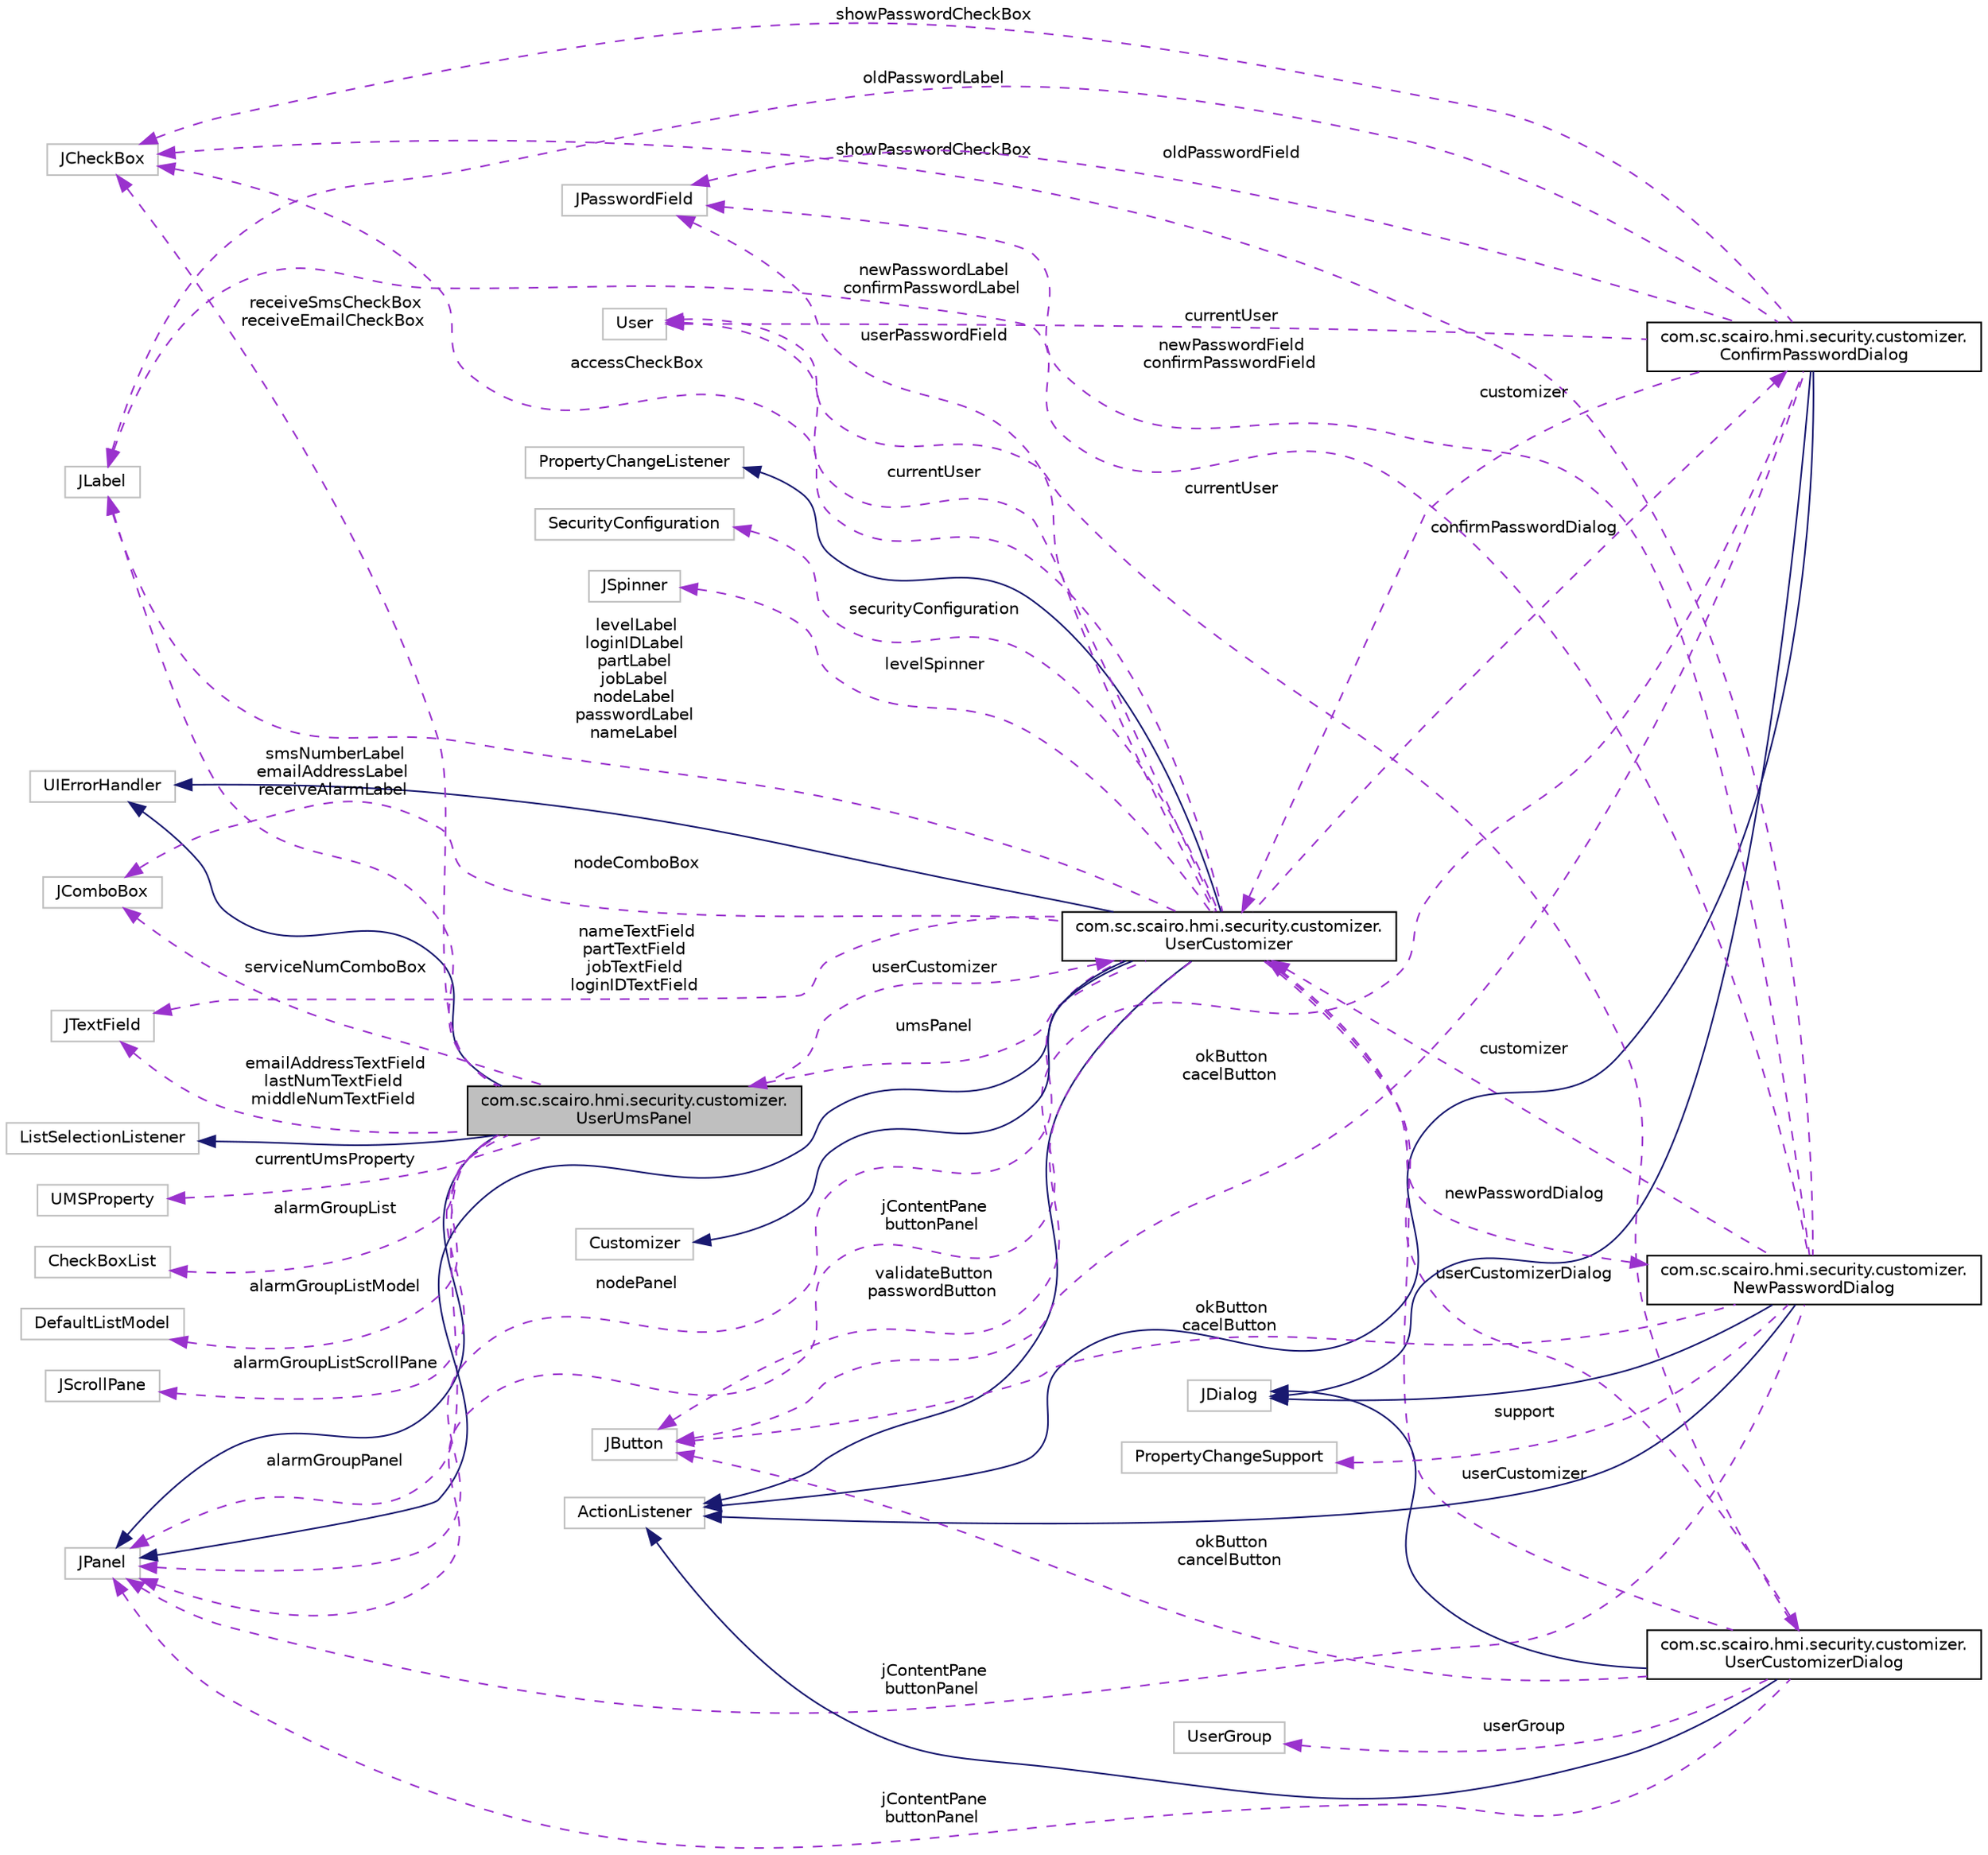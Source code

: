 digraph "com.sc.scairo.hmi.security.customizer.UserUmsPanel"
{
 // LATEX_PDF_SIZE
  edge [fontname="Helvetica",fontsize="10",labelfontname="Helvetica",labelfontsize="10"];
  node [fontname="Helvetica",fontsize="10",shape=record];
  rankdir="LR";
  Node1 [label="com.sc.scairo.hmi.security.customizer.\lUserUmsPanel",height=0.2,width=0.4,color="black", fillcolor="grey75", style="filled", fontcolor="black",tooltip=" "];
  Node2 -> Node1 [dir="back",color="midnightblue",fontsize="10",style="solid",fontname="Helvetica"];
  Node2 [label="JPanel",height=0.2,width=0.4,color="grey75", fillcolor="white", style="filled",tooltip=" "];
  Node3 -> Node1 [dir="back",color="midnightblue",fontsize="10",style="solid",fontname="Helvetica"];
  Node3 [label="ListSelectionListener",height=0.2,width=0.4,color="grey75", fillcolor="white", style="filled",tooltip=" "];
  Node4 -> Node1 [dir="back",color="midnightblue",fontsize="10",style="solid",fontname="Helvetica"];
  Node4 [label="UIErrorHandler",height=0.2,width=0.4,color="grey75", fillcolor="white", style="filled",tooltip=" "];
  Node5 -> Node1 [dir="back",color="darkorchid3",fontsize="10",style="dashed",label=" receiveSmsCheckBox\nreceiveEmailCheckBox" ,fontname="Helvetica"];
  Node5 [label="JCheckBox",height=0.2,width=0.4,color="grey75", fillcolor="white", style="filled",tooltip=" "];
  Node6 -> Node1 [dir="back",color="darkorchid3",fontsize="10",style="dashed",label=" emailAddressTextField\nlastNumTextField\nmiddleNumTextField" ,fontname="Helvetica"];
  Node6 [label="JTextField",height=0.2,width=0.4,color="grey75", fillcolor="white", style="filled",tooltip=" "];
  Node7 -> Node1 [dir="back",color="darkorchid3",fontsize="10",style="dashed",label=" currentUmsProperty" ,fontname="Helvetica"];
  Node7 [label="UMSProperty",height=0.2,width=0.4,color="grey75", fillcolor="white", style="filled",tooltip=" "];
  Node8 -> Node1 [dir="back",color="darkorchid3",fontsize="10",style="dashed",label=" alarmGroupList" ,fontname="Helvetica"];
  Node8 [label="CheckBoxList",height=0.2,width=0.4,color="grey75", fillcolor="white", style="filled",tooltip=" "];
  Node9 -> Node1 [dir="back",color="darkorchid3",fontsize="10",style="dashed",label=" alarmGroupListModel" ,fontname="Helvetica"];
  Node9 [label="DefaultListModel",height=0.2,width=0.4,color="grey75", fillcolor="white", style="filled",tooltip=" "];
  Node10 -> Node1 [dir="back",color="darkorchid3",fontsize="10",style="dashed",label=" userCustomizer" ,fontname="Helvetica"];
  Node10 [label="com.sc.scairo.hmi.security.customizer.\lUserCustomizer",height=0.2,width=0.4,color="black", fillcolor="white", style="filled",URL="$classcom_1_1sc_1_1scairo_1_1hmi_1_1security_1_1customizer_1_1_user_customizer.html",tooltip=" "];
  Node2 -> Node10 [dir="back",color="midnightblue",fontsize="10",style="solid",fontname="Helvetica"];
  Node11 -> Node10 [dir="back",color="midnightblue",fontsize="10",style="solid",fontname="Helvetica"];
  Node11 [label="Customizer",height=0.2,width=0.4,color="grey75", fillcolor="white", style="filled",tooltip=" "];
  Node12 -> Node10 [dir="back",color="midnightblue",fontsize="10",style="solid",fontname="Helvetica"];
  Node12 [label="ActionListener",height=0.2,width=0.4,color="grey75", fillcolor="white", style="filled",tooltip=" "];
  Node4 -> Node10 [dir="back",color="midnightblue",fontsize="10",style="solid",fontname="Helvetica"];
  Node13 -> Node10 [dir="back",color="midnightblue",fontsize="10",style="solid",fontname="Helvetica"];
  Node13 [label="PropertyChangeListener",height=0.2,width=0.4,color="grey75", fillcolor="white", style="filled",tooltip=" "];
  Node14 -> Node10 [dir="back",color="darkorchid3",fontsize="10",style="dashed",label=" userCustomizerDialog" ,fontname="Helvetica"];
  Node14 [label="com.sc.scairo.hmi.security.customizer.\lUserCustomizerDialog",height=0.2,width=0.4,color="black", fillcolor="white", style="filled",URL="$classcom_1_1sc_1_1scairo_1_1hmi_1_1security_1_1customizer_1_1_user_customizer_dialog.html",tooltip=" "];
  Node15 -> Node14 [dir="back",color="midnightblue",fontsize="10",style="solid",fontname="Helvetica"];
  Node15 [label="JDialog",height=0.2,width=0.4,color="grey75", fillcolor="white", style="filled",tooltip=" "];
  Node12 -> Node14 [dir="back",color="midnightblue",fontsize="10",style="solid",fontname="Helvetica"];
  Node16 -> Node14 [dir="back",color="darkorchid3",fontsize="10",style="dashed",label=" okButton\ncancelButton" ,fontname="Helvetica"];
  Node16 [label="JButton",height=0.2,width=0.4,color="grey75", fillcolor="white", style="filled",tooltip=" "];
  Node17 -> Node14 [dir="back",color="darkorchid3",fontsize="10",style="dashed",label=" userGroup" ,fontname="Helvetica"];
  Node17 [label="UserGroup",height=0.2,width=0.4,color="grey75", fillcolor="white", style="filled",tooltip=" "];
  Node10 -> Node14 [dir="back",color="darkorchid3",fontsize="10",style="dashed",label=" userCustomizer" ,fontname="Helvetica"];
  Node18 -> Node14 [dir="back",color="darkorchid3",fontsize="10",style="dashed",label=" currentUser" ,fontname="Helvetica"];
  Node18 [label="User",height=0.2,width=0.4,color="grey75", fillcolor="white", style="filled",tooltip=" "];
  Node2 -> Node14 [dir="back",color="darkorchid3",fontsize="10",style="dashed",label=" jContentPane\nbuttonPanel" ,fontname="Helvetica"];
  Node16 -> Node10 [dir="back",color="darkorchid3",fontsize="10",style="dashed",label=" validateButton\npasswordButton" ,fontname="Helvetica"];
  Node5 -> Node10 [dir="back",color="darkorchid3",fontsize="10",style="dashed",label=" accessCheckBox" ,fontname="Helvetica"];
  Node19 -> Node10 [dir="back",color="darkorchid3",fontsize="10",style="dashed",label=" securityConfiguration" ,fontname="Helvetica"];
  Node19 [label="SecurityConfiguration",height=0.2,width=0.4,color="grey75", fillcolor="white", style="filled",tooltip=" "];
  Node6 -> Node10 [dir="back",color="darkorchid3",fontsize="10",style="dashed",label=" nameTextField\npartTextField\njobTextField\nloginIDTextField" ,fontname="Helvetica"];
  Node20 -> Node10 [dir="back",color="darkorchid3",fontsize="10",style="dashed",label=" levelSpinner" ,fontname="Helvetica"];
  Node20 [label="JSpinner",height=0.2,width=0.4,color="grey75", fillcolor="white", style="filled",tooltip=" "];
  Node21 -> Node10 [dir="back",color="darkorchid3",fontsize="10",style="dashed",label=" userPasswordField" ,fontname="Helvetica"];
  Node21 [label="JPasswordField",height=0.2,width=0.4,color="grey75", fillcolor="white", style="filled",tooltip=" "];
  Node22 -> Node10 [dir="back",color="darkorchid3",fontsize="10",style="dashed",label=" confirmPasswordDialog" ,fontname="Helvetica"];
  Node22 [label="com.sc.scairo.hmi.security.customizer.\lConfirmPasswordDialog",height=0.2,width=0.4,color="black", fillcolor="white", style="filled",URL="$classcom_1_1sc_1_1scairo_1_1hmi_1_1security_1_1customizer_1_1_confirm_password_dialog.html",tooltip=" "];
  Node15 -> Node22 [dir="back",color="midnightblue",fontsize="10",style="solid",fontname="Helvetica"];
  Node12 -> Node22 [dir="back",color="midnightblue",fontsize="10",style="solid",fontname="Helvetica"];
  Node16 -> Node22 [dir="back",color="darkorchid3",fontsize="10",style="dashed",label=" okButton\ncacelButton" ,fontname="Helvetica"];
  Node5 -> Node22 [dir="back",color="darkorchid3",fontsize="10",style="dashed",label=" showPasswordCheckBox" ,fontname="Helvetica"];
  Node10 -> Node22 [dir="back",color="darkorchid3",fontsize="10",style="dashed",label=" customizer" ,fontname="Helvetica"];
  Node21 -> Node22 [dir="back",color="darkorchid3",fontsize="10",style="dashed",label=" oldPasswordField" ,fontname="Helvetica"];
  Node18 -> Node22 [dir="back",color="darkorchid3",fontsize="10",style="dashed",label=" currentUser" ,fontname="Helvetica"];
  Node23 -> Node22 [dir="back",color="darkorchid3",fontsize="10",style="dashed",label=" oldPasswordLabel" ,fontname="Helvetica"];
  Node23 [label="JLabel",height=0.2,width=0.4,color="grey75", fillcolor="white", style="filled",tooltip=" "];
  Node2 -> Node22 [dir="back",color="darkorchid3",fontsize="10",style="dashed",label=" jContentPane\nbuttonPanel" ,fontname="Helvetica"];
  Node1 -> Node10 [dir="back",color="darkorchid3",fontsize="10",style="dashed",label=" umsPanel" ,fontname="Helvetica"];
  Node24 -> Node10 [dir="back",color="darkorchid3",fontsize="10",style="dashed",label=" nodeComboBox" ,fontname="Helvetica"];
  Node24 [label="JComboBox",height=0.2,width=0.4,color="grey75", fillcolor="white", style="filled",tooltip=" "];
  Node18 -> Node10 [dir="back",color="darkorchid3",fontsize="10",style="dashed",label=" currentUser" ,fontname="Helvetica"];
  Node23 -> Node10 [dir="back",color="darkorchid3",fontsize="10",style="dashed",label=" levelLabel\nloginIDLabel\npartLabel\njobLabel\nnodeLabel\npasswordLabel\nnameLabel" ,fontname="Helvetica"];
  Node2 -> Node10 [dir="back",color="darkorchid3",fontsize="10",style="dashed",label=" nodePanel" ,fontname="Helvetica"];
  Node25 -> Node10 [dir="back",color="darkorchid3",fontsize="10",style="dashed",label=" newPasswordDialog" ,fontname="Helvetica"];
  Node25 [label="com.sc.scairo.hmi.security.customizer.\lNewPasswordDialog",height=0.2,width=0.4,color="black", fillcolor="white", style="filled",URL="$classcom_1_1sc_1_1scairo_1_1hmi_1_1security_1_1customizer_1_1_new_password_dialog.html",tooltip=" "];
  Node15 -> Node25 [dir="back",color="midnightblue",fontsize="10",style="solid",fontname="Helvetica"];
  Node12 -> Node25 [dir="back",color="midnightblue",fontsize="10",style="solid",fontname="Helvetica"];
  Node16 -> Node25 [dir="back",color="darkorchid3",fontsize="10",style="dashed",label=" okButton\ncacelButton" ,fontname="Helvetica"];
  Node5 -> Node25 [dir="back",color="darkorchid3",fontsize="10",style="dashed",label=" showPasswordCheckBox" ,fontname="Helvetica"];
  Node10 -> Node25 [dir="back",color="darkorchid3",fontsize="10",style="dashed",label=" customizer" ,fontname="Helvetica"];
  Node21 -> Node25 [dir="back",color="darkorchid3",fontsize="10",style="dashed",label=" newPasswordField\nconfirmPasswordField" ,fontname="Helvetica"];
  Node23 -> Node25 [dir="back",color="darkorchid3",fontsize="10",style="dashed",label=" newPasswordLabel\nconfirmPasswordLabel" ,fontname="Helvetica"];
  Node2 -> Node25 [dir="back",color="darkorchid3",fontsize="10",style="dashed",label=" jContentPane\nbuttonPanel" ,fontname="Helvetica"];
  Node26 -> Node25 [dir="back",color="darkorchid3",fontsize="10",style="dashed",label=" support" ,fontname="Helvetica"];
  Node26 [label="PropertyChangeSupport",height=0.2,width=0.4,color="grey75", fillcolor="white", style="filled",tooltip=" "];
  Node24 -> Node1 [dir="back",color="darkorchid3",fontsize="10",style="dashed",label=" serviceNumComboBox" ,fontname="Helvetica"];
  Node23 -> Node1 [dir="back",color="darkorchid3",fontsize="10",style="dashed",label=" smsNumberLabel\nemailAddressLabel\nreceiveAlarmLabel" ,fontname="Helvetica"];
  Node2 -> Node1 [dir="back",color="darkorchid3",fontsize="10",style="dashed",label=" alarmGroupPanel" ,fontname="Helvetica"];
  Node27 -> Node1 [dir="back",color="darkorchid3",fontsize="10",style="dashed",label=" alarmGroupListScrollPane" ,fontname="Helvetica"];
  Node27 [label="JScrollPane",height=0.2,width=0.4,color="grey75", fillcolor="white", style="filled",tooltip=" "];
}
